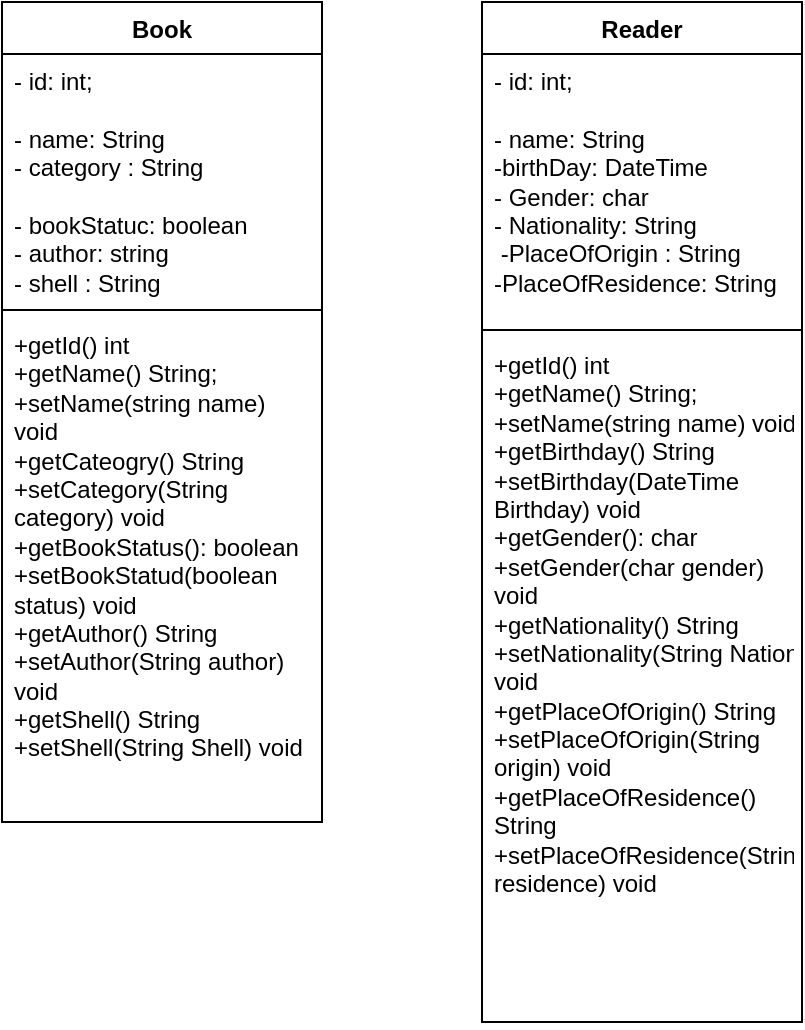 <mxfile version="21.4.0" type="github">
  <diagram name="Trang-1" id="JKaDu8JljoJ4Vd6dlaXo">
    <mxGraphModel dx="281" dy="1766" grid="1" gridSize="10" guides="1" tooltips="1" connect="1" arrows="1" fold="1" page="1" pageScale="1" pageWidth="827" pageHeight="1169" math="0" shadow="0">
      <root>
        <mxCell id="0" />
        <mxCell id="1" parent="0" />
        <mxCell id="1mUwE-yNpIEjcRgpWT8a-1" value="Book" style="swimlane;fontStyle=1;align=center;verticalAlign=top;childLayout=stackLayout;horizontal=1;startSize=26;horizontalStack=0;resizeParent=1;resizeParentMax=0;resizeLast=0;collapsible=1;marginBottom=0;whiteSpace=wrap;html=1;" vertex="1" parent="1">
          <mxGeometry x="40" y="-1120" width="160" height="410" as="geometry" />
        </mxCell>
        <mxCell id="1mUwE-yNpIEjcRgpWT8a-2" value="- id: int;&lt;br&gt;&lt;br&gt;- name: String&lt;br&gt;- category : String&lt;br&gt;&lt;br&gt;- bookStatuc: boolean&lt;br&gt;- author: string&lt;br&gt;- shell : String" style="text;strokeColor=none;fillColor=none;align=left;verticalAlign=top;spacingLeft=4;spacingRight=4;overflow=hidden;rotatable=0;points=[[0,0.5],[1,0.5]];portConstraint=eastwest;whiteSpace=wrap;html=1;" vertex="1" parent="1mUwE-yNpIEjcRgpWT8a-1">
          <mxGeometry y="26" width="160" height="124" as="geometry" />
        </mxCell>
        <mxCell id="1mUwE-yNpIEjcRgpWT8a-3" value="" style="line;strokeWidth=1;fillColor=none;align=left;verticalAlign=middle;spacingTop=-1;spacingLeft=3;spacingRight=3;rotatable=0;labelPosition=right;points=[];portConstraint=eastwest;strokeColor=inherit;" vertex="1" parent="1mUwE-yNpIEjcRgpWT8a-1">
          <mxGeometry y="150" width="160" height="8" as="geometry" />
        </mxCell>
        <mxCell id="1mUwE-yNpIEjcRgpWT8a-4" value="+getId() int&lt;br&gt;+getName() String;&lt;br&gt;+setName(string name) void&lt;br&gt;+getCateogry() String&lt;br&gt;+setCategory(String category) void&lt;br&gt;+getBookStatus(): boolean&lt;br&gt;+setBookStatud(boolean status) void&lt;br&gt;+getAuthor() String&lt;br&gt;+setAuthor(String author) void&lt;br&gt;+getShell() String&lt;br&gt;+setShell(String Shell) void" style="text;strokeColor=none;fillColor=none;align=left;verticalAlign=top;spacingLeft=4;spacingRight=4;overflow=hidden;rotatable=0;points=[[0,0.5],[1,0.5]];portConstraint=eastwest;whiteSpace=wrap;html=1;" vertex="1" parent="1mUwE-yNpIEjcRgpWT8a-1">
          <mxGeometry y="158" width="160" height="252" as="geometry" />
        </mxCell>
        <mxCell id="1mUwE-yNpIEjcRgpWT8a-5" value="Reader" style="swimlane;fontStyle=1;align=center;verticalAlign=top;childLayout=stackLayout;horizontal=1;startSize=26;horizontalStack=0;resizeParent=1;resizeParentMax=0;resizeLast=0;collapsible=1;marginBottom=0;whiteSpace=wrap;html=1;" vertex="1" parent="1">
          <mxGeometry x="280" y="-1120" width="160" height="510" as="geometry" />
        </mxCell>
        <mxCell id="1mUwE-yNpIEjcRgpWT8a-6" value="- id: int;&lt;br&gt;&lt;br&gt;- name: String&lt;br&gt;-birthDay: DateTime&lt;br&gt;- Gender: char&lt;br&gt;- Nationality: String&lt;br&gt;&amp;nbsp;-PlaceOfOrigin : String&lt;br&gt;-PlaceOfResidence: String" style="text;strokeColor=none;fillColor=none;align=left;verticalAlign=top;spacingLeft=4;spacingRight=4;overflow=hidden;rotatable=0;points=[[0,0.5],[1,0.5]];portConstraint=eastwest;whiteSpace=wrap;html=1;" vertex="1" parent="1mUwE-yNpIEjcRgpWT8a-5">
          <mxGeometry y="26" width="160" height="134" as="geometry" />
        </mxCell>
        <mxCell id="1mUwE-yNpIEjcRgpWT8a-7" value="" style="line;strokeWidth=1;fillColor=none;align=left;verticalAlign=middle;spacingTop=-1;spacingLeft=3;spacingRight=3;rotatable=0;labelPosition=right;points=[];portConstraint=eastwest;strokeColor=inherit;" vertex="1" parent="1mUwE-yNpIEjcRgpWT8a-5">
          <mxGeometry y="160" width="160" height="8" as="geometry" />
        </mxCell>
        <mxCell id="1mUwE-yNpIEjcRgpWT8a-8" value="+getId() int&lt;br&gt;+getName() String;&lt;br&gt;+setName(string name) void&lt;br&gt;+getBirthday() String&lt;br&gt;+setBirthday(DateTime Birthday) void&lt;br&gt;+getGender(): char&lt;br&gt;+setGender(char gender) void&lt;br&gt;+getNationality() String&lt;br&gt;+setNationality(String Nation) void&lt;br&gt;+getPlaceOfOrigin() String&lt;br&gt;+setPlaceOfOrigin(String origin) void&lt;br&gt;+getPlaceOfResidence() String&lt;br style=&quot;border-color: var(--border-color);&quot;&gt;+setPlaceOfResidence(String residence) void" style="text;strokeColor=none;fillColor=none;align=left;verticalAlign=top;spacingLeft=4;spacingRight=4;overflow=hidden;rotatable=0;points=[[0,0.5],[1,0.5]];portConstraint=eastwest;whiteSpace=wrap;html=1;" vertex="1" parent="1mUwE-yNpIEjcRgpWT8a-5">
          <mxGeometry y="168" width="160" height="342" as="geometry" />
        </mxCell>
      </root>
    </mxGraphModel>
  </diagram>
</mxfile>
